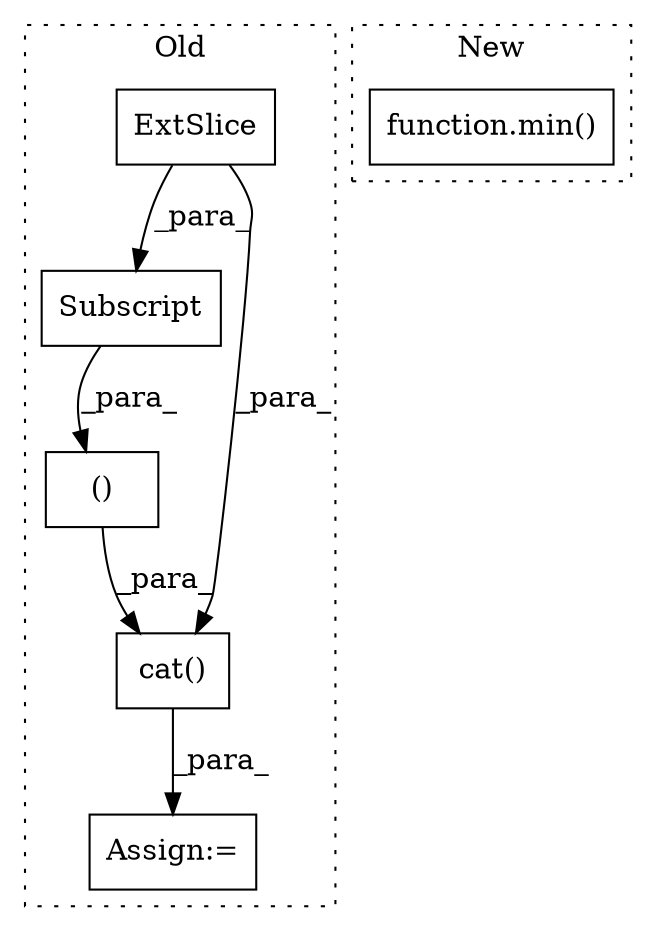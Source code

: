 digraph G {
subgraph cluster0 {
1 [label="ExtSlice" a="85" s="3043" l="4" shape="box"];
3 [label="Subscript" a="63" s="3043,0" l="23,0" shape="box"];
4 [label="()" a="54" s="2984" l="82" shape="box"];
5 [label="cat()" a="75" s="2933,3067" l="10,8" shape="box"];
6 [label="Assign:=" a="68" s="2930" l="3" shape="box"];
label = "Old";
style="dotted";
}
subgraph cluster1 {
2 [label="function.min()" a="75" s="5260,5293" l="4,1" shape="box"];
label = "New";
style="dotted";
}
1 -> 5 [label="_para_"];
1 -> 3 [label="_para_"];
3 -> 4 [label="_para_"];
4 -> 5 [label="_para_"];
5 -> 6 [label="_para_"];
}